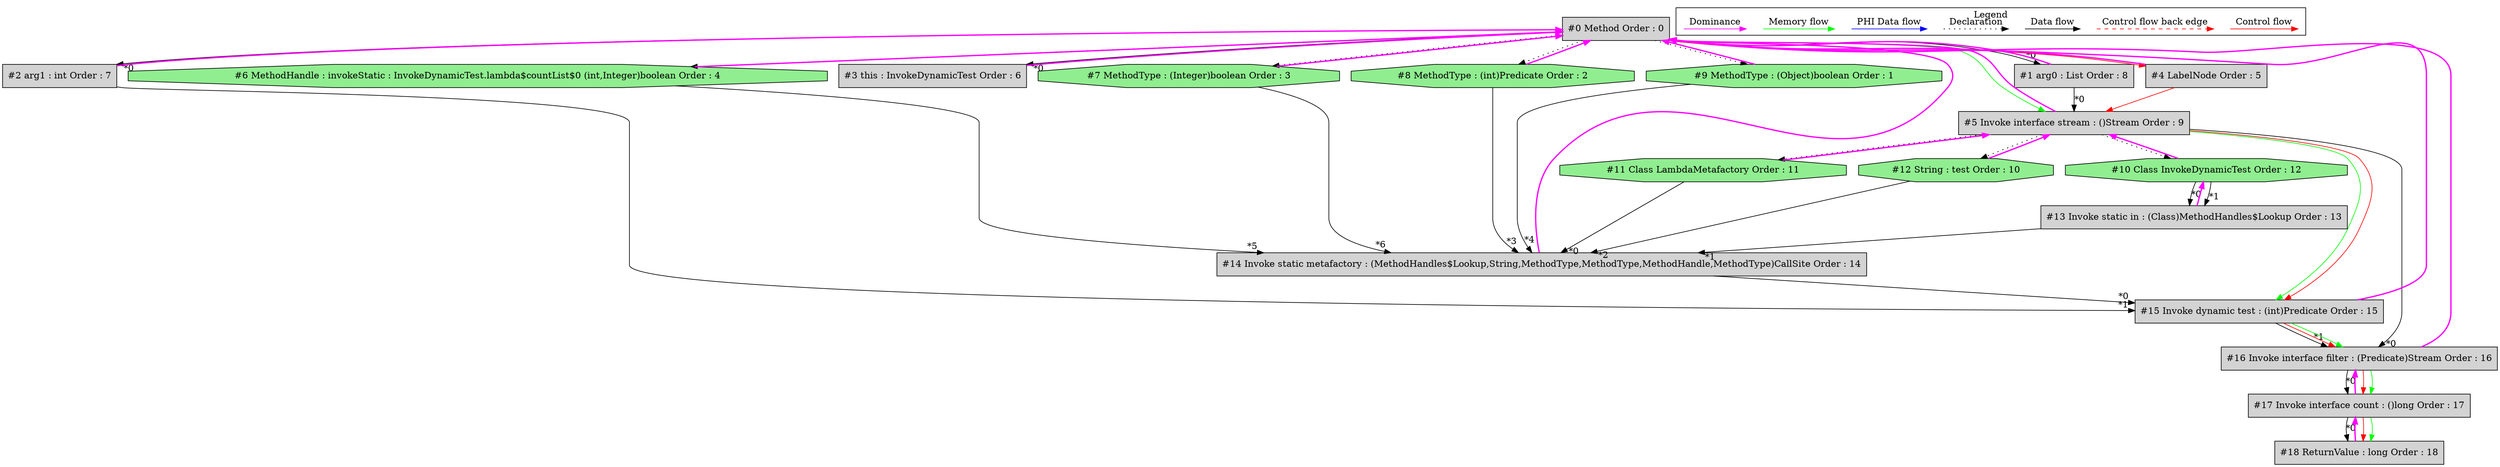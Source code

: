digraph debugoutput {
 ordering="in";
 node0[label="#0 Method Order : 0",shape=box, fillcolor=lightgrey, style=filled];
 node1[label="#1 arg0 : List Order : 8",shape=box, fillcolor=lightgrey, style=filled];
 node1 -> node0[dir="forward" color="fuchsia" penwidth="2"];
 node0 -> node1[headlabel="*0", labeldistance=2];
 node2[label="#2 arg1 : int Order : 7",shape=box, fillcolor=lightgrey, style=filled];
 node2 -> node0[dir="forward" color="fuchsia" penwidth="2"];
 node0 -> node2[headlabel="*0", labeldistance=2];
 node3[label="#3 this : InvokeDynamicTest Order : 6",shape=box, fillcolor=lightgrey, style=filled];
 node3 -> node0[dir="forward" color="fuchsia" penwidth="2"];
 node0 -> node3[headlabel="*0", labeldistance=2];
 node4[label="#4 LabelNode Order : 5",shape=box, fillcolor=lightgrey, style=filled];
 node4 -> node0[dir="forward" color="fuchsia" penwidth="2"];
 node0 -> node4[labeldistance=2, color=red, fontcolor=red];
 node5[label="#5 Invoke interface stream : ()Stream Order : 9",shape=box, fillcolor=lightgrey, style=filled];
 node5 -> node0[dir="forward" color="fuchsia" penwidth="2"];
 node1 -> node5[headlabel="*0", labeldistance=2];
 node4 -> node5[labeldistance=2, color=red, fontcolor=red];
 node0 -> node5[labeldistance=2, color=green, constraint=false];
 node6[label="#6 MethodHandle : invokeStatic : InvokeDynamicTest.lambda$countList$0 (int,Integer)boolean Order : 4",shape=octagon, fillcolor=lightgreen, style=filled];
 node6 -> node0[dir="forward" color="fuchsia" penwidth="2"];
 node0 -> node6[style=dotted];
 node7[label="#7 MethodType : (Integer)boolean Order : 3",shape=octagon, fillcolor=lightgreen, style=filled];
 node7 -> node0[dir="forward" color="fuchsia" penwidth="2"];
 node0 -> node7[style=dotted];
 node8[label="#8 MethodType : (int)Predicate Order : 2",shape=octagon, fillcolor=lightgreen, style=filled];
 node8 -> node0[dir="forward" color="fuchsia" penwidth="2"];
 node0 -> node8[style=dotted];
 node9[label="#9 MethodType : (Object)boolean Order : 1",shape=octagon, fillcolor=lightgreen, style=filled];
 node9 -> node0[dir="forward" color="fuchsia" penwidth="2"];
 node0 -> node9[style=dotted];
 node10[label="#10 Class InvokeDynamicTest Order : 12",shape=octagon, fillcolor=lightgreen, style=filled];
 node10 -> node5[dir="forward" color="fuchsia" penwidth="2"];
 node5 -> node10[style=dotted];
 node11[label="#11 Class LambdaMetafactory Order : 11",shape=octagon, fillcolor=lightgreen, style=filled];
 node11 -> node5[dir="forward" color="fuchsia" penwidth="2"];
 node5 -> node11[style=dotted];
 node12[label="#12 String : test Order : 10",shape=octagon, fillcolor=lightgreen, style=filled];
 node12 -> node5[dir="forward" color="fuchsia" penwidth="2"];
 node5 -> node12[style=dotted];
 node13[label="#13 Invoke static in : (Class)MethodHandles$Lookup Order : 13",shape=box, fillcolor=lightgrey, style=filled];
 node13 -> node10[dir="forward" color="fuchsia" penwidth="2"];
 node10 -> node13[headlabel="*0", labeldistance=2];
 node10 -> node13[headlabel="*1", labeldistance=2];
 node14[label="#14 Invoke static metafactory : (MethodHandles$Lookup,String,MethodType,MethodType,MethodHandle,MethodType)CallSite Order : 14",shape=box, fillcolor=lightgrey, style=filled];
 node14 -> node0[dir="forward" color="fuchsia" penwidth="2"];
 node11 -> node14[headlabel="*0", labeldistance=2];
 node13 -> node14[headlabel="*1", labeldistance=2];
 node12 -> node14[headlabel="*2", labeldistance=2];
 node8 -> node14[headlabel="*3", labeldistance=2];
 node9 -> node14[headlabel="*4", labeldistance=2];
 node6 -> node14[headlabel="*5", labeldistance=2];
 node7 -> node14[headlabel="*6", labeldistance=2];
 node15[label="#15 Invoke dynamic test : (int)Predicate Order : 15",shape=box, fillcolor=lightgrey, style=filled];
 node15 -> node0[dir="forward" color="fuchsia" penwidth="2"];
 node14 -> node15[headlabel="*0", labeldistance=2];
 node2 -> node15[headlabel="*1", labeldistance=2];
 node5 -> node15[labeldistance=2, color=green, constraint=false];
 node5 -> node15[labeldistance=2, color=red, fontcolor=red];
 node16[label="#16 Invoke interface filter : (Predicate)Stream Order : 16",shape=box, fillcolor=lightgrey, style=filled];
 node16 -> node0[dir="forward" color="fuchsia" penwidth="2"];
 node5 -> node16[headlabel="*0", labeldistance=2];
 node15 -> node16[headlabel="*1", labeldistance=2];
 node15 -> node16[labeldistance=2, color=red, fontcolor=red];
 node15 -> node16[labeldistance=2, color=green, constraint=false];
 node17[label="#17 Invoke interface count : ()long Order : 17",shape=box, fillcolor=lightgrey, style=filled];
 node17 -> node16[dir="forward" color="fuchsia" penwidth="2"];
 node16 -> node17[headlabel="*0", labeldistance=2];
 node16 -> node17[labeldistance=2, color=red, fontcolor=red];
 node16 -> node17[labeldistance=2, color=green, constraint=false];
 node18[label="#18 ReturnValue : long Order : 18",shape=box, fillcolor=lightgrey, style=filled];
 node18 -> node17[dir="forward" color="fuchsia" penwidth="2"];
 node17 -> node18[headlabel="*0", labeldistance=2];
 node17 -> node18[labeldistance=2, color=red, fontcolor=red];
 node17 -> node18[labeldistance=2, color=green, constraint=false];
 subgraph cluster_000 {
  label = "Legend";
  node [shape=point]
  {
   rank=same;
   c0 [style = invis];
   c1 [style = invis];
   c2 [style = invis];
   c3 [style = invis];
   d0 [style = invis];
   d1 [style = invis];
   d2 [style = invis];
   d3 [style = invis];
   d4 [style = invis];
   d5 [style = invis];
   d6 [style = invis];
   d7 [style = invis];
   d8 [style = invis];
   d9 [style = invis];
  }
  c0 -> c1 [label="Control flow", style=solid, color=red]
  c2 -> c3 [label="Control flow back edge", style=dashed, color=red]
  d0 -> d1 [label="Data flow"]
  d2 -> d3 [label="Declaration", style=dotted]
  d4 -> d5 [label="PHI Data flow", color=blue]
  d6 -> d7 [label="Memory flow", color=green]
  d8 -> d9 [label="Dominance", color=fuchsia, style=solid]
 }

}
